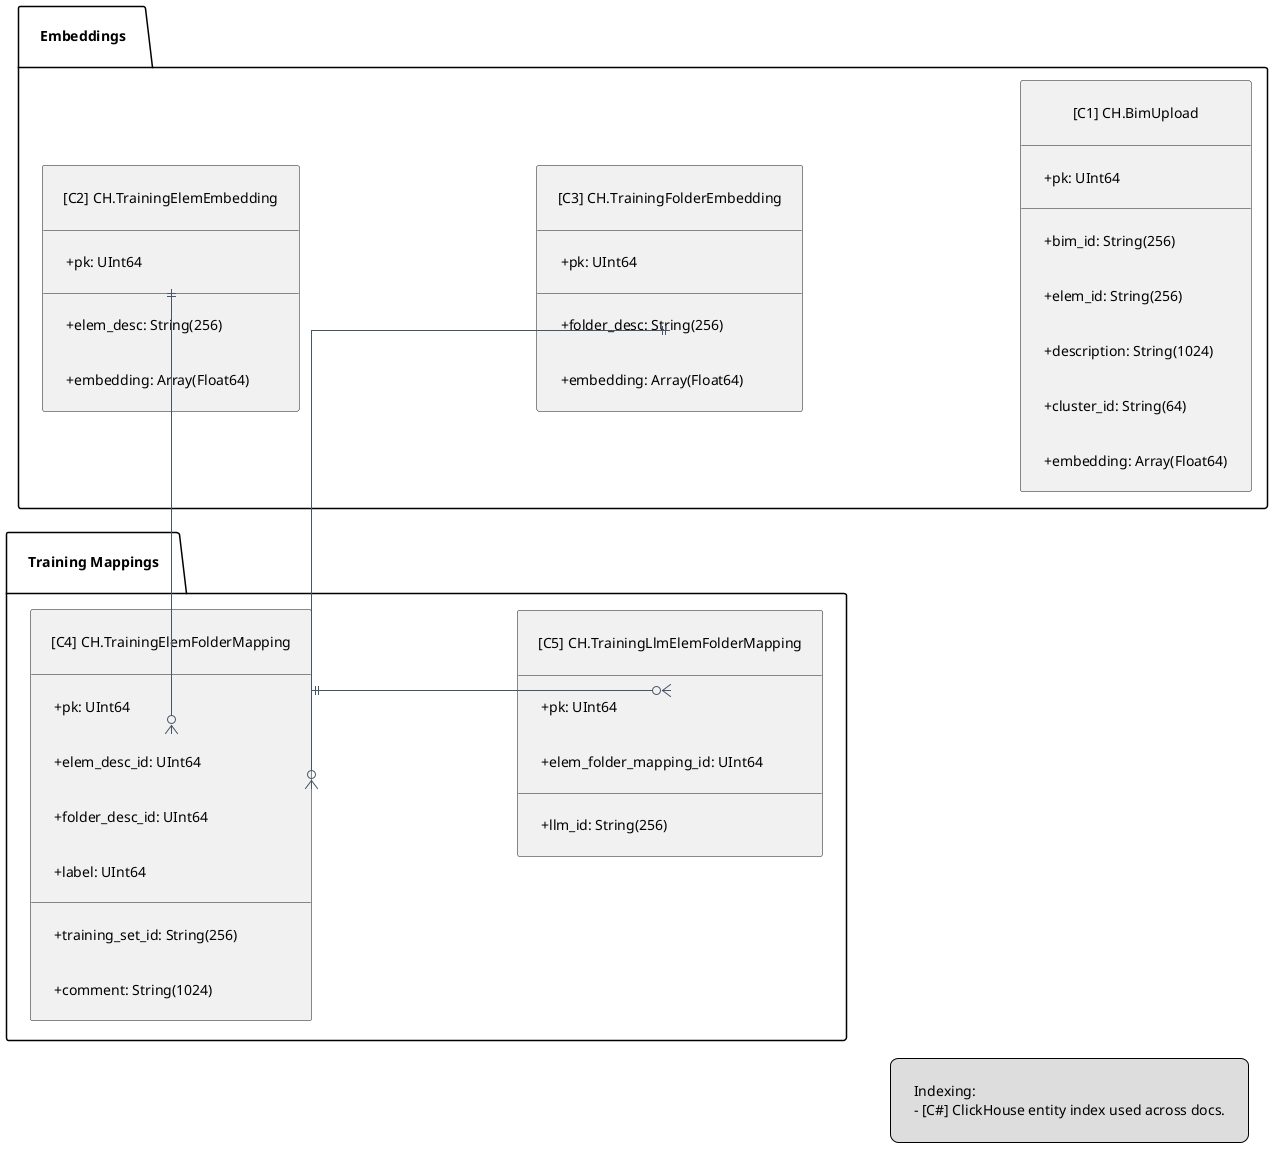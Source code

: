 @startuml
hide circle
skinparam linetype ortho
skinparam nodesep 190
skinparam ranksep 190
skinparam Padding 18
skinparam NodePadding 26
skinparam classAttributeIconSize 0
skinparam ArrowColor #475569
skinparam shadowing false
left to right direction

skinparam entity {
  BackgroundColor #F8FAFC
  BorderColor #CBD5E1
}

package "Embeddings" {
entity "[C1] CH.BimUpload" as CH_BimUpload {
    + pk: UInt64
    + bim_id: String(256)
    + elem_id: String(256)
    + description: String(1024)
    + cluster_id: String(64)
    + embedding: Array(Float64)
  }

  entity "[C2] CH.TrainingElemEmbedding" as CH_TrElemEmb {
    + pk: UInt64
    + elem_desc: String(256)
    + embedding: Array(Float64)
  }

  entity "[C3] CH.TrainingFolderEmbedding" as CH_TrFolderEmb {
    + pk: UInt64
    + folder_desc: String(256)
    + embedding: Array(Float64)
  }
}

package "Training Mappings" {
  entity "[C4] CH.TrainingElemFolderMapping" as CH_TrMap {
    + pk: UInt64
    + training_set_id: String(256)
    + elem_desc_id: UInt64
    + folder_desc_id: UInt64
    + label: UInt64
    + comment: String(1024)
  }

  entity "[C5] CH.TrainingLlmElemFolderMapping" as CH_TrLLM {
    + pk: UInt64
    + llm_id: String(256)
    + elem_folder_mapping_id: UInt64
  }
}

' Hidden layout edges to declutter
CH_TrElemEmb -[hidden]-> CH_TrFolderEmb
CH_TrFolderEmb -[hidden]-> CH_BimUpload
CH_BimUpload -[hidden]-> CH_TrMap
CH_TrMap -[hidden]-> CH_TrLLM

' Relationships via *_id columns
CH_TrMap::elem_desc_id }o--|| CH_TrElemEmb::pk
CH_TrMap::folder_desc_id }o--|| CH_TrFolderEmb::pk
CH_TrLLM::elem_folder_mapping_id }o--|| CH_TrMap::pk

legend left
Relations join by fields:
- elem_desc_id -> TrainingElemEmbedding.pk
- folder_desc_id -> TrainingFolderEmbedding.pk
- elem_folder_mapping_id -> TrainingElemFolderMapping.pk
endlegend

legend right
Indexing:
- [C#] ClickHouse entity index used across docs.
endlegend

@enduml
